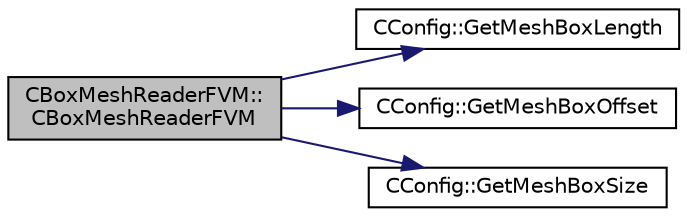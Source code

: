 digraph "CBoxMeshReaderFVM::CBoxMeshReaderFVM"
{
 // LATEX_PDF_SIZE
  edge [fontname="Helvetica",fontsize="10",labelfontname="Helvetica",labelfontsize="10"];
  node [fontname="Helvetica",fontsize="10",shape=record];
  rankdir="LR";
  Node1 [label="CBoxMeshReaderFVM::\lCBoxMeshReaderFVM",height=0.2,width=0.4,color="black", fillcolor="grey75", style="filled", fontcolor="black",tooltip="Constructor of the CBoxMeshReaderFVM class."];
  Node1 -> Node2 [color="midnightblue",fontsize="10",style="solid",fontname="Helvetica"];
  Node2 [label="CConfig::GetMeshBoxLength",height=0.2,width=0.4,color="black", fillcolor="white", style="filled",URL="$classCConfig.html#a55599464cff9ead2e3e4a7aa9a4e23ae",tooltip="Get the length of the analytic RECTANGLE or BOX grid in the specified coordinate direction."];
  Node1 -> Node3 [color="midnightblue",fontsize="10",style="solid",fontname="Helvetica"];
  Node3 [label="CConfig::GetMeshBoxOffset",height=0.2,width=0.4,color="black", fillcolor="white", style="filled",URL="$classCConfig.html#ad75d19d530cde355cab5c5d396fd835d",tooltip="Get the offset from 0.0 of the analytic RECTANGLE or BOX grid in the specified coordinate direction."];
  Node1 -> Node4 [color="midnightblue",fontsize="10",style="solid",fontname="Helvetica"];
  Node4 [label="CConfig::GetMeshBoxSize",height=0.2,width=0.4,color="black", fillcolor="white", style="filled",URL="$classCConfig.html#a07e35cf42f37bde8584431cc9abd3dcb",tooltip="Get the number of grid points in the analytic RECTANGLE or BOX grid in the specified coordinate direc..."];
}
